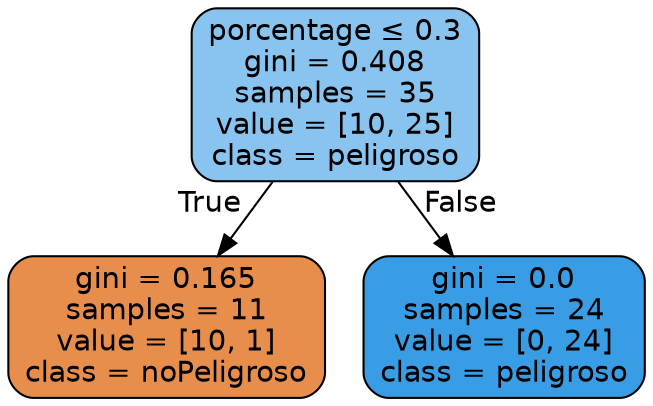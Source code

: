 digraph Tree {
node [shape=box, style="filled, rounded", color="black", fontname="helvetica"] ;
edge [fontname="helvetica"] ;
0 [label=<porcentage &le; 0.3<br/>gini = 0.408<br/>samples = 35<br/>value = [10, 25]<br/>class = peligroso>, fillcolor="#88c4ef"] ;
1 [label=<gini = 0.165<br/>samples = 11<br/>value = [10, 1]<br/>class = noPeligroso>, fillcolor="#e88e4d"] ;
0 -> 1 [labeldistance=2.5, labelangle=45, headlabel="True"] ;
2 [label=<gini = 0.0<br/>samples = 24<br/>value = [0, 24]<br/>class = peligroso>, fillcolor="#399de5"] ;
0 -> 2 [labeldistance=2.5, labelangle=-45, headlabel="False"] ;
}
